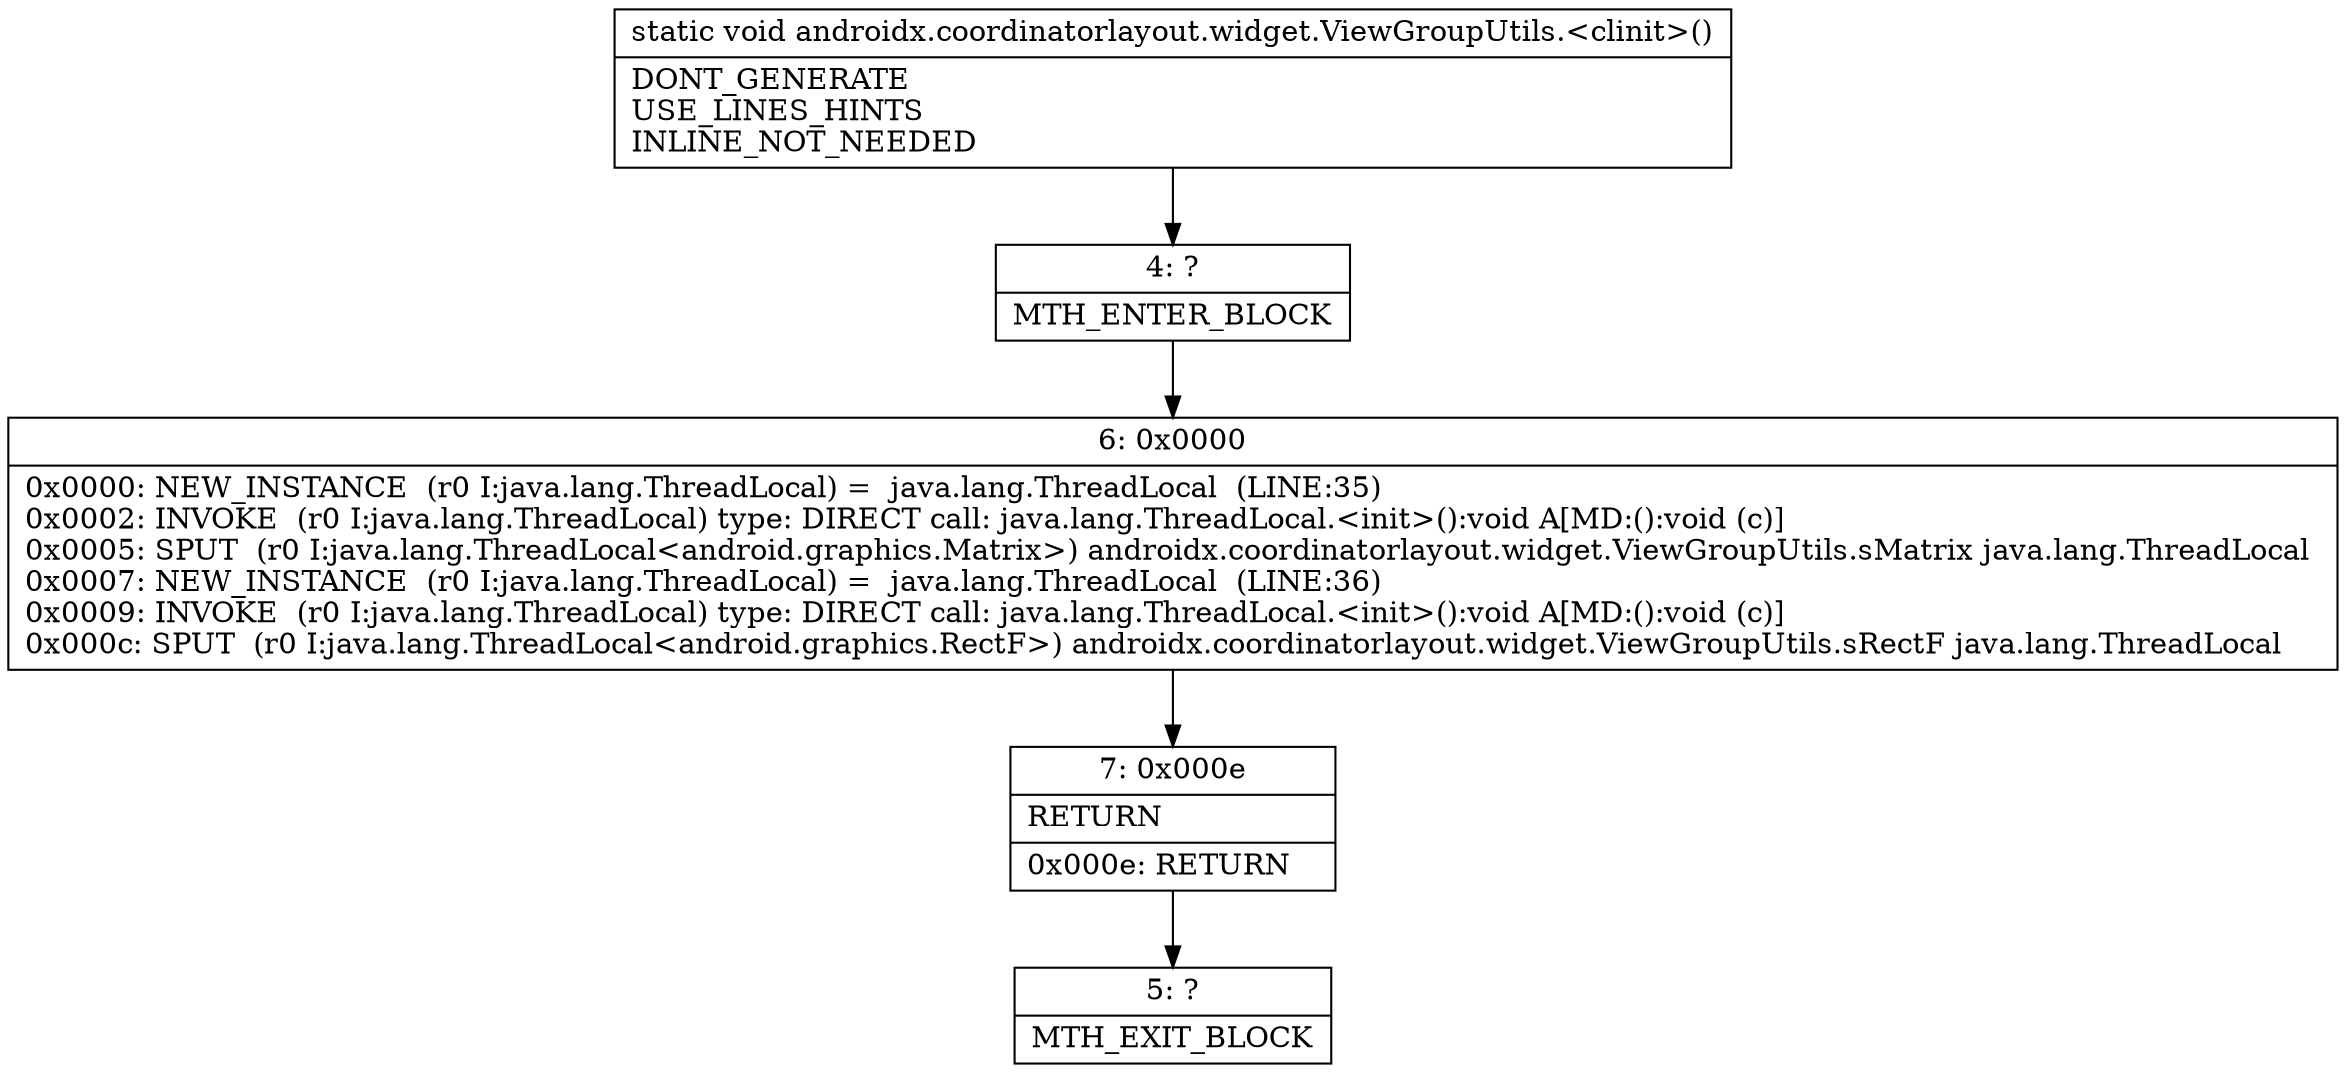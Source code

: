 digraph "CFG forandroidx.coordinatorlayout.widget.ViewGroupUtils.\<clinit\>()V" {
Node_4 [shape=record,label="{4\:\ ?|MTH_ENTER_BLOCK\l}"];
Node_6 [shape=record,label="{6\:\ 0x0000|0x0000: NEW_INSTANCE  (r0 I:java.lang.ThreadLocal) =  java.lang.ThreadLocal  (LINE:35)\l0x0002: INVOKE  (r0 I:java.lang.ThreadLocal) type: DIRECT call: java.lang.ThreadLocal.\<init\>():void A[MD:():void (c)]\l0x0005: SPUT  (r0 I:java.lang.ThreadLocal\<android.graphics.Matrix\>) androidx.coordinatorlayout.widget.ViewGroupUtils.sMatrix java.lang.ThreadLocal \l0x0007: NEW_INSTANCE  (r0 I:java.lang.ThreadLocal) =  java.lang.ThreadLocal  (LINE:36)\l0x0009: INVOKE  (r0 I:java.lang.ThreadLocal) type: DIRECT call: java.lang.ThreadLocal.\<init\>():void A[MD:():void (c)]\l0x000c: SPUT  (r0 I:java.lang.ThreadLocal\<android.graphics.RectF\>) androidx.coordinatorlayout.widget.ViewGroupUtils.sRectF java.lang.ThreadLocal \l}"];
Node_7 [shape=record,label="{7\:\ 0x000e|RETURN\l|0x000e: RETURN   \l}"];
Node_5 [shape=record,label="{5\:\ ?|MTH_EXIT_BLOCK\l}"];
MethodNode[shape=record,label="{static void androidx.coordinatorlayout.widget.ViewGroupUtils.\<clinit\>()  | DONT_GENERATE\lUSE_LINES_HINTS\lINLINE_NOT_NEEDED\l}"];
MethodNode -> Node_4;Node_4 -> Node_6;
Node_6 -> Node_7;
Node_7 -> Node_5;
}

